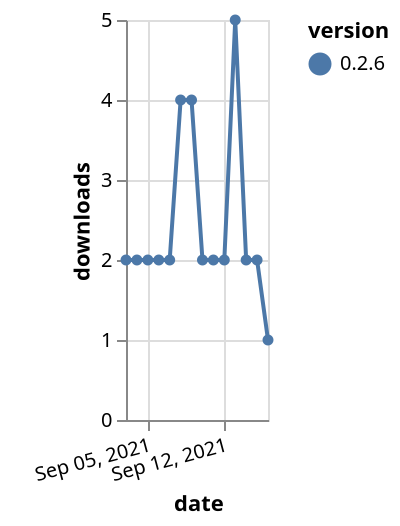 {"$schema": "https://vega.github.io/schema/vega-lite/v5.json", "description": "A simple bar chart with embedded data.", "data": {"values": [{"date": "2021-09-03", "total": 2821, "delta": 2, "version": "0.2.6"}, {"date": "2021-09-04", "total": 2823, "delta": 2, "version": "0.2.6"}, {"date": "2021-09-05", "total": 2825, "delta": 2, "version": "0.2.6"}, {"date": "2021-09-06", "total": 2827, "delta": 2, "version": "0.2.6"}, {"date": "2021-09-07", "total": 2829, "delta": 2, "version": "0.2.6"}, {"date": "2021-09-08", "total": 2833, "delta": 4, "version": "0.2.6"}, {"date": "2021-09-09", "total": 2837, "delta": 4, "version": "0.2.6"}, {"date": "2021-09-10", "total": 2839, "delta": 2, "version": "0.2.6"}, {"date": "2021-09-11", "total": 2841, "delta": 2, "version": "0.2.6"}, {"date": "2021-09-12", "total": 2843, "delta": 2, "version": "0.2.6"}, {"date": "2021-09-13", "total": 2848, "delta": 5, "version": "0.2.6"}, {"date": "2021-09-14", "total": 2850, "delta": 2, "version": "0.2.6"}, {"date": "2021-09-15", "total": 2852, "delta": 2, "version": "0.2.6"}, {"date": "2021-09-16", "total": 2853, "delta": 1, "version": "0.2.6"}]}, "width": "container", "mark": {"type": "line", "point": {"filled": true}}, "encoding": {"x": {"field": "date", "type": "temporal", "timeUnit": "yearmonthdate", "title": "date", "axis": {"labelAngle": -15}}, "y": {"field": "delta", "type": "quantitative", "title": "downloads"}, "color": {"field": "version", "type": "nominal"}, "tooltip": {"field": "delta"}}}